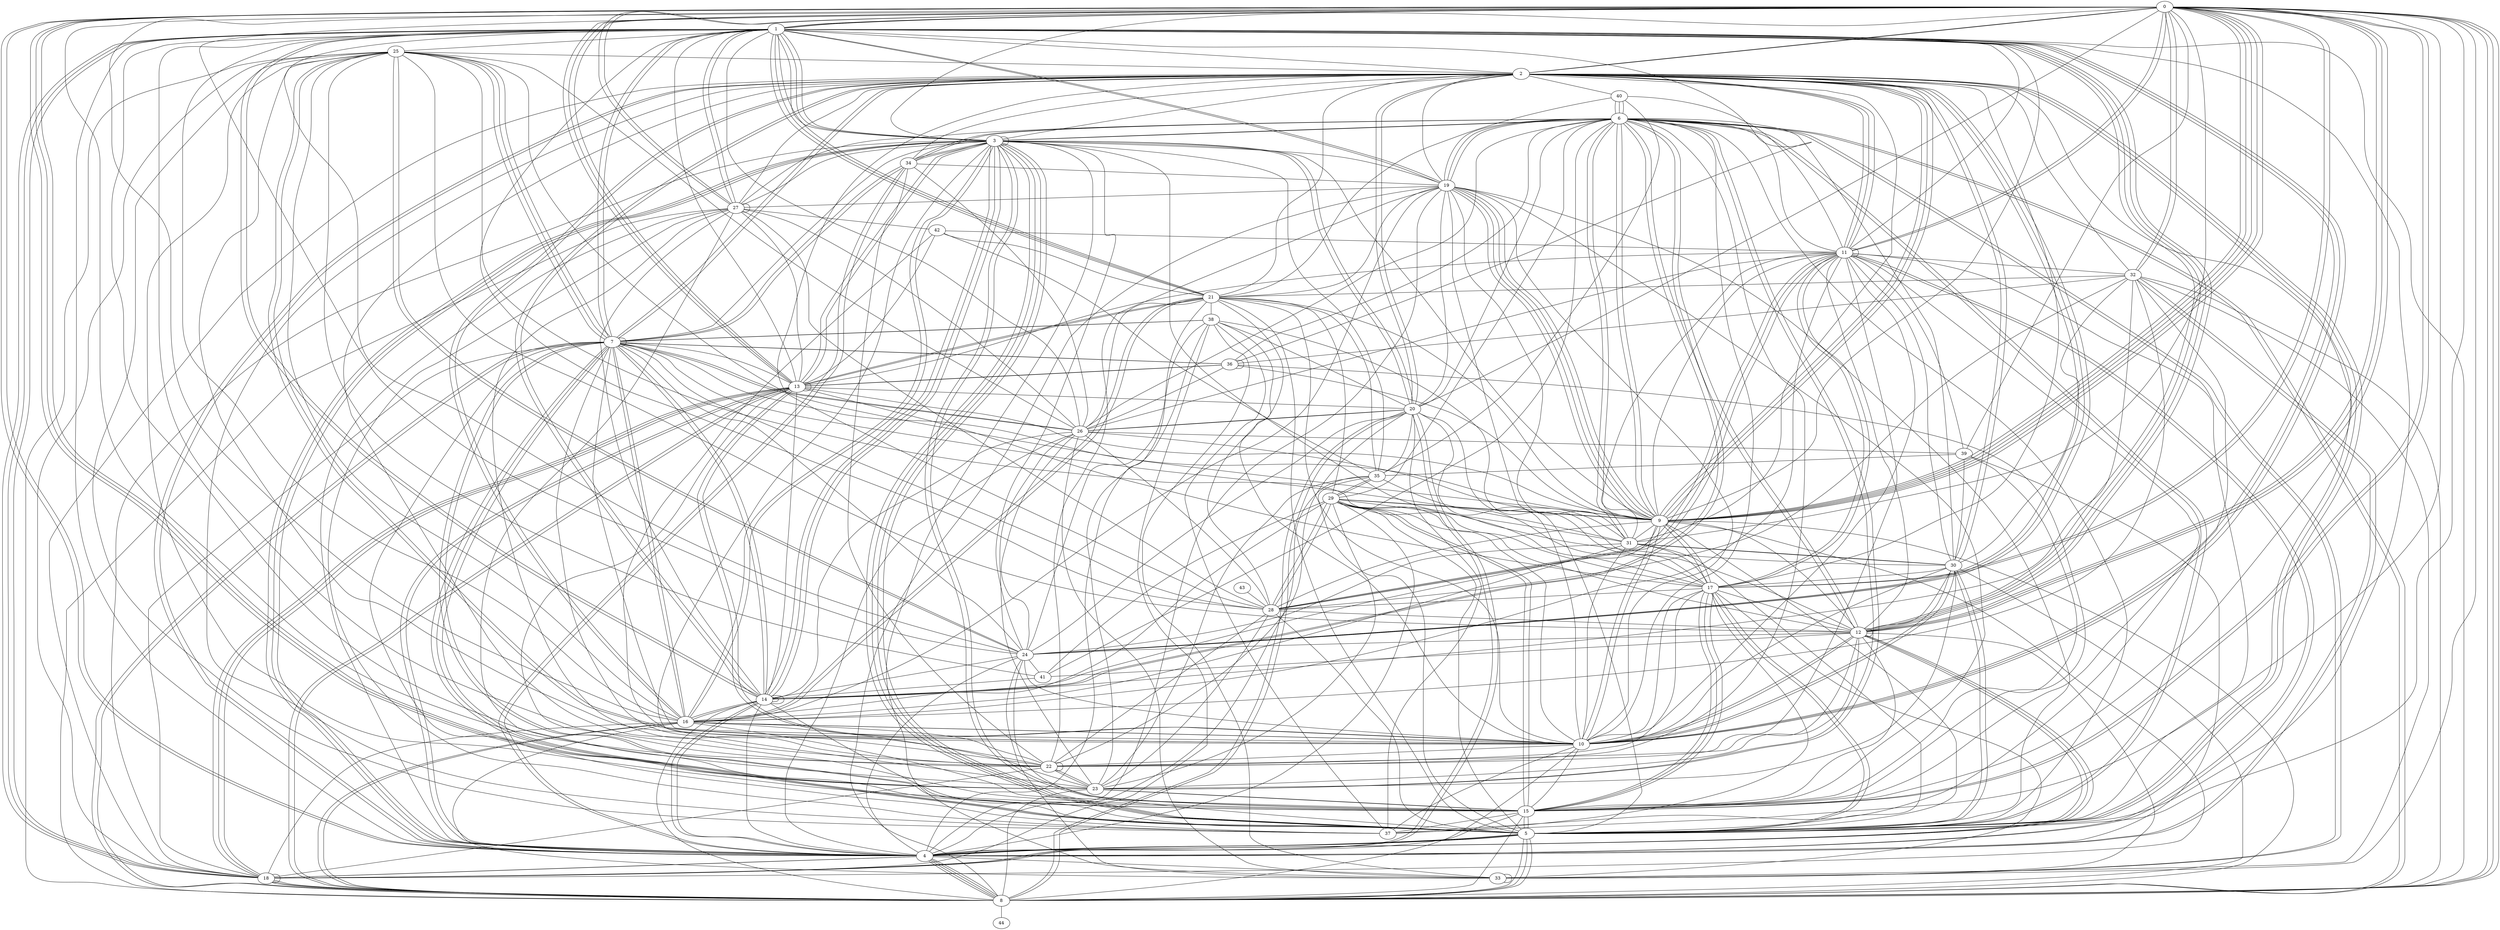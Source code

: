 graph G {
0;
1;
2;
3;
4;
5;
6;
7;
8;
9;
10;
11;
12;
13;
14;
15;
16;
17;
18;
19;
20;
21;
22;
23;
24;
25;
26;
27;
28;
29;
30;
31;
32;
33;
34;
35;
36;
37;
38;
39;
40;
41;
42;
43;
44;
3--5 ;
23--26 ;
19--10 ;
17--10 ;
24--2 ;
1--19 ;
6--10 ;
7--7 ;
9--0 ;
0--12 ;
12--1 ;
16--23 ;
3--1 ;
0--32 ;
2--0 ;
0--11 ;
7--38 ;
13--42 ;
33--26 ;
8--20 ;
31--10 ;
2--14 ;
21--40 ;
29--10 ;
20--10 ;
0--5 ;
6--31 ;
0--8 ;
10--12 ;
35--4 ;
6--5 ;
6--33 ;
25--10 ;
9--10 ;
28--12 ;
5--7 ;
28--1 ;
17--28 ;
29--15 ;
25--18 ;
33--32 ;
23--30 ;
41--12 ;
10--13 ;
11--2 ;
23--0 ;
36--6 ;
15--7 ;
35--23 ;
30--12 ;
7--31 ;
18--18 ;
20--4 ;
16--2 ;
13--0 ;
2--18 ;
37--17 ;
9--28 ;
6--5 ;
28--32 ;
7--16 ;
13--4 ;
5--20 ;
31--11 ;
8--25 ;
1--24 ;
5--17 ;
13--20 ;
13--18 ;
23--15 ;
9--2 ;
39--35 ;
32--8 ;
5--4 ;
16--3 ;
7--15 ;
3--14 ;
15--5 ;
16--21 ;
19--9 ;
12--22 ;
5--19 ;
6--9 ;
1--12 ;
8--5 ;
3--17 ;
31--30 ;
25--16 ;
9--19 ;
8--15 ;
21--38 ;
12--25 ;
35--29 ;
1--12 ;
20--24 ;
10--8 ;
12--18 ;
5--3 ;
7--36 ;
8--18 ;
0--9 ;
8--13 ;
27--27 ;
29--12 ;
2--4 ;
27--1 ;
8--4 ;
0--9 ;
34--7 ;
36--13 ;
41--25 ;
31--0 ;
8--4 ;
25--2 ;
2--17 ;
17--0 ;
11--17 ;
7--28 ;
15--0 ;
27--13 ;
14--14 ;
17--9 ;
20--22 ;
4--11 ;
30--32 ;
20--26 ;
30--10 ;
14--1 ;
26--36 ;
34--3 ;
10--11 ;
35--5 ;
1--12 ;
2--4 ;
7--5 ;
4--33 ;
7--2 ;
9--31 ;
3--6 ;
15--37 ;
0--23 ;
2--14 ;
39--15 ;
7--25 ;
6--11 ;
33--12 ;
6--14 ;
3--7 ;
13--3 ;
31--29 ;
25--15 ;
30--6 ;
0--33 ;
11--28 ;
22--22 ;
16--1 ;
13--18 ;
9--0 ;
5--4 ;
6--23 ;
1--14 ;
2--11 ;
14--4 ;
23--1 ;
6--41 ;
37--11 ;
21--4 ;
0--13 ;
6--8 ;
1--13 ;
42--22 ;
9--8 ;
27--42 ;
31--5 ;
26--28 ;
6--19 ;
0--27 ;
8--18 ;
1--11 ;
4--3 ;
15--3 ;
7--13 ;
14--24 ;
19--27 ;
15--17 ;
24--2 ;
16--11 ;
6--3 ;
20--38 ;
1--2 ;
0--24 ;
31--19 ;
23--12 ;
10--30 ;
5--29 ;
9--7 ;
36--13 ;
19--22 ;
14--26 ;
23--38 ;
15--32 ;
8--19 ;
35--3 ;
11--28 ;
24--4 ;
10--25 ;
27--4 ;
21--10 ;
26--24 ;
4--32 ;
41--29 ;
30--2 ;
40--35 ;
0--13 ;
26--20 ;
0--8 ;
5--27 ;
18--38 ;
31--30 ;
5--17 ;
12--24 ;
29--9 ;
4--29 ;
2--20 ;
2--15 ;
17--29 ;
28--21 ;
1--10 ;
18--8 ;
12--18 ;
34--4 ;
1--3 ;
6--34 ;
17--12 ;
5--2 ;
26--4 ;
23--3 ;
8--16 ;
30--5 ;
9--0 ;
30--2 ;
1--19 ;
36--36 ;
3--27 ;
42--11 ;
6--33 ;
21--1 ;
0--4 ;
9--5 ;
3--6 ;
16--22 ;
14--7 ;
32--16 ;
16--15 ;
8--14 ;
2--34 ;
15--13 ;
2--22 ;
22--0 ;
5--4 ;
28--11 ;
13--13 ;
8--7 ;
27--6 ;
16--3 ;
1--7 ;
21--1 ;
40--11 ;
14--4 ;
15--5 ;
16--21 ;
11--26 ;
3--3 ;
39--30 ;
2--5 ;
7--18 ;
3--13 ;
22--6 ;
2--20 ;
15--0 ;
16--2 ;
31--16 ;
37--38 ;
2--0 ;
11--11 ;
21--35 ;
9--14 ;
9--21 ;
39--0 ;
38--7 ;
21--1 ;
6--12 ;
27--28 ;
37--27 ;
3--20 ;
3--9 ;
13--21 ;
34--19 ;
1--3 ;
20--19 ;
19--2 ;
1--18 ;
13--21 ;
6--29 ;
9--10 ;
22--1 ;
26--6 ;
1--7 ;
6--19 ;
2--11 ;
34--4 ;
17--9 ;
26--7 ;
4--5 ;
9--36 ;
25--9 ;
9--6 ;
37--20 ;
33--38 ;
0--37 ;
9--19 ;
24--10 ;
6--20 ;
1--10 ;
6--40 ;
0--27 ;
25--24 ;
13--18 ;
10--12 ;
10--16 ;
12--9 ;
12--11 ;
5--14 ;
18--12 ;
32--2 ;
0--20 ;
22--23 ;
43--28 ;
14--16 ;
0--11 ;
33--33 ;
29--28 ;
15--19 ;
11--32 ;
31--6 ;
17--0 ;
5--3 ;
5--21 ;
1--18 ;
24--41 ;
8--5 ;
3--33 ;
12--0 ;
23--15 ;
3--2 ;
15--4 ;
8--7 ;
31--17 ;
3--34 ;
14--7 ;
6--34 ;
4--1 ;
2--37 ;
12--15 ;
24--7 ;
16--18 ;
14--32 ;
33--17 ;
8--27 ;
12--12 ;
26--25 ;
4--19 ;
27--1 ;
4--8 ;
6--3 ;
22--17 ;
21--2 ;
4--3 ;
7--5 ;
4--8 ;
23--0 ;
32--21 ;
8--44 ;
0--1 ;
23--28 ;
1--18 ;
13--11 ;
14--14 ;
29--23 ;
6--12 ;
8--20 ;
6--40 ;
1--0 ;
9--19 ;
4--18 ;
19--3 ;
15--36 ;
39--11 ;
10--38 ;
14--3 ;
7--26 ;
7--34 ;
41--14 ;
22--18 ;
16--8 ;
22--34 ;
12--0 ;
8--13 ;
11--22 ;
2--40 ;
22--23 ;
25--24 ;
27--14 ;
27--2 ;
20--4 ;
8--6 ;
5--24 ;
26--39 ;
30--25 ;
17--11 ;
26--34 ;
30--17 ;
5--6 ;
13--14 ;
25--37 ;
33--24 ;
22--28 ;
23--8 ;
7--36 ;
5--2 ;
26--1 ;
1--25 ;
3--15 ;
4--11 ;
5--28 ;
15--17 ;
11--30 ;
19--6 ;
17--38 ;
5--1 ;
21--29 ;
35--17 ;
2--9 ;
7--10 ;
35--29 ;
16--10 ;
0--3 ;
2--7 ;
7--25 ;
23--6 ;
26--27 ;
8--5 ;
0--16 ;
32--0 ;
31--26 ;
10--37 ;
16--19 ;
9--2 ;
3--5 ;
25--10 ;
28--29 ;
14--6 ;
9--18 ;
22--27 ;
42--21 ;
24--3 ;
40--6 ;
12--19 ;
15--29 ;
8--0 ;
1--8 ;
33--16 ;
35--42 ;
25--7 ;
4--32 ;
8--30 ;
5--30 ;
16--14 ;
29--16 ;
7--16 ;
9--29 ;
24--38 ;
4--14 ;
2--31 ;
7--22 ;
4--39 ;
11--5 ;
3--14 ;
3--18 ;
9--1 ;
21--26 ;
36--1 ;
10--15 ;
31--24 ;
2--24 ;
0--1 ;
10--1 ;
4--13 ;
15--17 ;
2--28 ;
9--11 ;
21--19 ;
3--4 ;
37--7 ;
13--10 ;
0--4 ;
17--13 ;
18--4 ;
20--3 ;
30--10 ;
10--22 ;
13--9 ;
35--20 ;
36--32 ;
}
